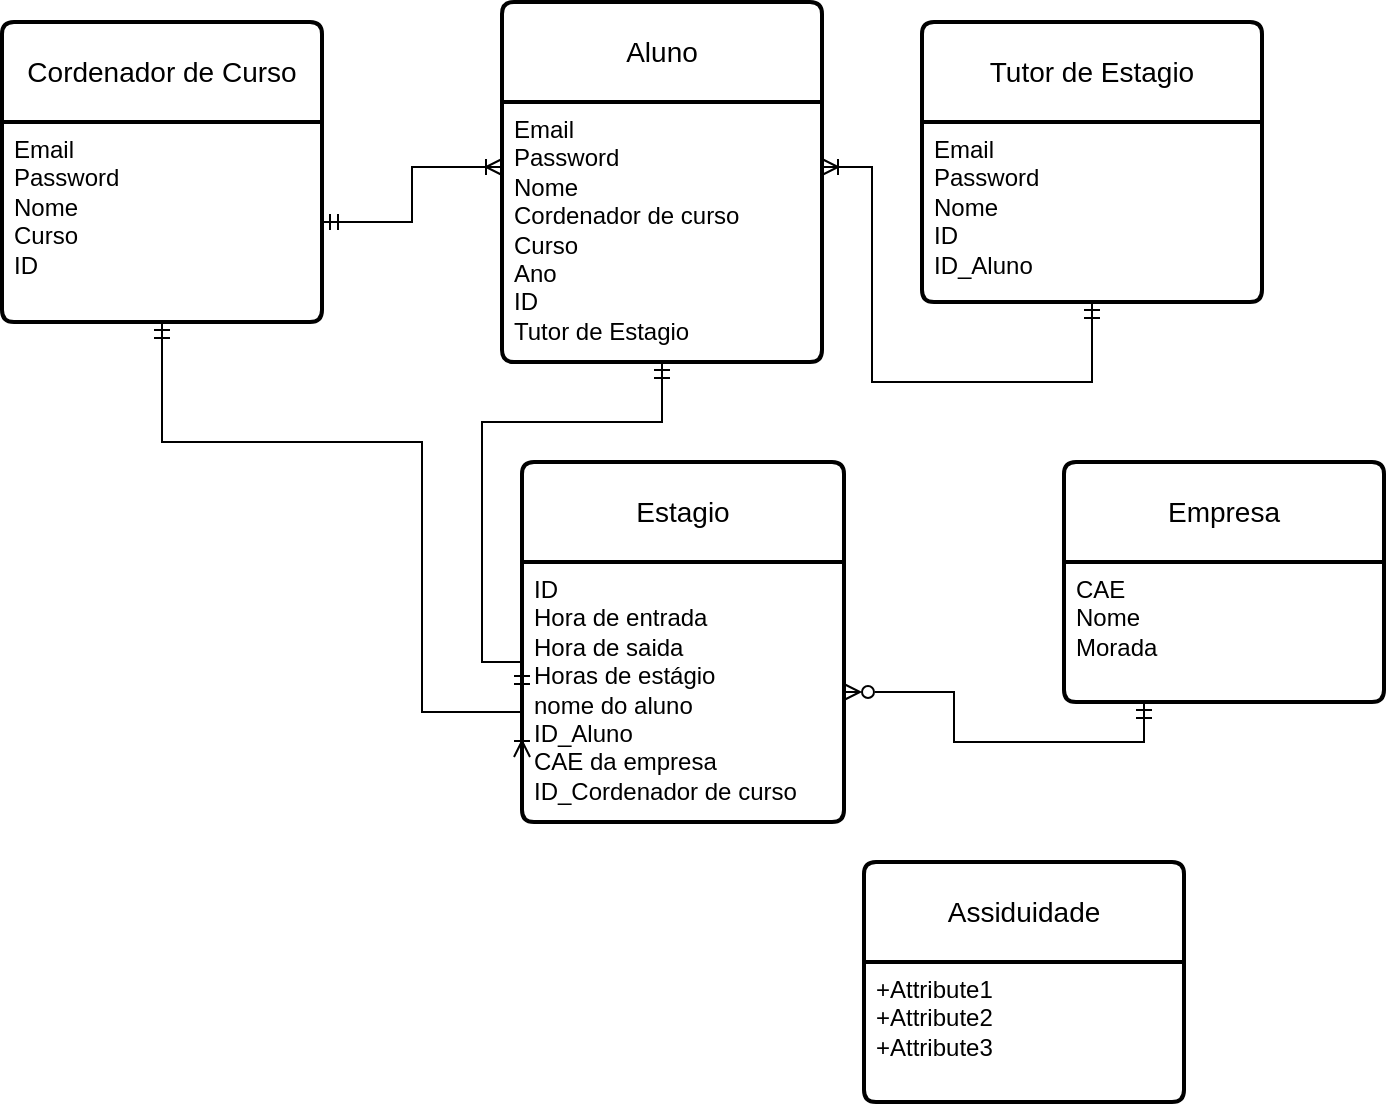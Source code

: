 <mxfile version="21.7.5" type="device">
  <diagram name="Página-1" id="rpqNmyPRvnypmdpf9RWT">
    <mxGraphModel dx="437" dy="527" grid="1" gridSize="10" guides="1" tooltips="1" connect="1" arrows="1" fold="1" page="1" pageScale="1" pageWidth="827" pageHeight="1169" math="0" shadow="0">
      <root>
        <mxCell id="0" />
        <mxCell id="1" parent="0" />
        <mxCell id="aVHOaRRhzYFvku1WxRMA-1" value="Aluno" style="swimlane;childLayout=stackLayout;horizontal=1;startSize=50;horizontalStack=0;rounded=1;fontSize=14;fontStyle=0;strokeWidth=2;resizeParent=0;resizeLast=1;shadow=0;dashed=0;align=center;arcSize=4;whiteSpace=wrap;html=1;" parent="1" vertex="1">
          <mxGeometry x="339" y="130" width="160" height="180" as="geometry" />
        </mxCell>
        <mxCell id="aVHOaRRhzYFvku1WxRMA-2" value="Email&lt;br&gt;Password&lt;br&gt;Nome&lt;br&gt;Cordenador de curso&lt;br&gt;Curso&lt;br&gt;Ano&lt;br&gt;ID&lt;br&gt;Tutor de Estagio" style="align=left;strokeColor=none;fillColor=none;spacingLeft=4;fontSize=12;verticalAlign=top;resizable=0;rotatable=0;part=1;html=1;" parent="aVHOaRRhzYFvku1WxRMA-1" vertex="1">
          <mxGeometry y="50" width="160" height="130" as="geometry" />
        </mxCell>
        <mxCell id="_cklOQgLQtkoXtS7veaS-1" value="Empresa" style="swimlane;childLayout=stackLayout;horizontal=1;startSize=50;horizontalStack=0;rounded=1;fontSize=14;fontStyle=0;strokeWidth=2;resizeParent=0;resizeLast=1;shadow=0;dashed=0;align=center;arcSize=4;whiteSpace=wrap;html=1;" parent="1" vertex="1">
          <mxGeometry x="620" y="360" width="160" height="120" as="geometry" />
        </mxCell>
        <mxCell id="_cklOQgLQtkoXtS7veaS-2" value="CAE&lt;br&gt;Nome&lt;br&gt;Morada" style="align=left;strokeColor=none;fillColor=none;spacingLeft=4;fontSize=12;verticalAlign=top;resizable=0;rotatable=0;part=1;html=1;" parent="_cklOQgLQtkoXtS7veaS-1" vertex="1">
          <mxGeometry y="50" width="160" height="70" as="geometry" />
        </mxCell>
        <mxCell id="_cklOQgLQtkoXtS7veaS-4" value="Estagio" style="swimlane;childLayout=stackLayout;horizontal=1;startSize=50;horizontalStack=0;rounded=1;fontSize=14;fontStyle=0;strokeWidth=2;resizeParent=0;resizeLast=1;shadow=0;dashed=0;align=center;arcSize=4;whiteSpace=wrap;html=1;" parent="1" vertex="1">
          <mxGeometry x="349" y="360" width="161" height="180" as="geometry" />
        </mxCell>
        <mxCell id="_cklOQgLQtkoXtS7veaS-5" value="ID&lt;br&gt;Hora de entrada&lt;br&gt;Hora de saida&lt;br&gt;Horas de estágio&lt;br&gt;nome do aluno&lt;br&gt;ID_Aluno&lt;br&gt;CAE da empresa&lt;br&gt;ID_Cordenador de curso" style="align=left;strokeColor=none;fillColor=none;spacingLeft=4;fontSize=12;verticalAlign=top;resizable=0;rotatable=0;part=1;html=1;" parent="_cklOQgLQtkoXtS7veaS-4" vertex="1">
          <mxGeometry y="50" width="161" height="130" as="geometry" />
        </mxCell>
        <mxCell id="_cklOQgLQtkoXtS7veaS-6" style="edgeStyle=orthogonalEdgeStyle;rounded=0;orthogonalLoop=1;jettySize=auto;html=1;exitX=0.25;exitY=1;exitDx=0;exitDy=0;entryX=1;entryY=0.5;entryDx=0;entryDy=0;endArrow=ERzeroToMany;endFill=0;startArrow=ERmandOne;startFill=0;" parent="1" source="_cklOQgLQtkoXtS7veaS-2" target="_cklOQgLQtkoXtS7veaS-5" edge="1">
          <mxGeometry relative="1" as="geometry" />
        </mxCell>
        <mxCell id="_cklOQgLQtkoXtS7veaS-7" style="edgeStyle=orthogonalEdgeStyle;rounded=0;orthogonalLoop=1;jettySize=auto;html=1;exitX=0.5;exitY=1;exitDx=0;exitDy=0;entryX=0;entryY=0.5;entryDx=0;entryDy=0;endArrow=ERmandOne;endFill=0;startArrow=ERmandOne;startFill=0;" parent="1" source="aVHOaRRhzYFvku1WxRMA-2" target="_cklOQgLQtkoXtS7veaS-5" edge="1">
          <mxGeometry relative="1" as="geometry">
            <Array as="points">
              <mxPoint x="419" y="340" />
              <mxPoint x="329" y="340" />
              <mxPoint x="329" y="460" />
            </Array>
          </mxGeometry>
        </mxCell>
        <mxCell id="_cklOQgLQtkoXtS7veaS-8" value="Cordenador de Curso" style="swimlane;childLayout=stackLayout;horizontal=1;startSize=50;horizontalStack=0;rounded=1;fontSize=14;fontStyle=0;strokeWidth=2;resizeParent=0;resizeLast=1;shadow=0;dashed=0;align=center;arcSize=4;whiteSpace=wrap;html=1;" parent="1" vertex="1">
          <mxGeometry x="89" y="140" width="160" height="150" as="geometry" />
        </mxCell>
        <mxCell id="_cklOQgLQtkoXtS7veaS-9" value="Email&lt;br style=&quot;border-color: var(--border-color);&quot;&gt;Password&lt;br style=&quot;border-color: var(--border-color);&quot;&gt;Nome&lt;br&gt;Curso&lt;br&gt;ID" style="align=left;strokeColor=none;fillColor=none;spacingLeft=4;fontSize=12;verticalAlign=top;resizable=0;rotatable=0;part=1;html=1;" parent="_cklOQgLQtkoXtS7veaS-8" vertex="1">
          <mxGeometry y="50" width="160" height="100" as="geometry" />
        </mxCell>
        <mxCell id="_cklOQgLQtkoXtS7veaS-10" style="edgeStyle=orthogonalEdgeStyle;rounded=0;orthogonalLoop=1;jettySize=auto;html=1;exitX=0.5;exitY=1;exitDx=0;exitDy=0;entryX=0;entryY=0.75;entryDx=0;entryDy=0;endArrow=ERoneToMany;endFill=0;startArrow=ERmandOne;startFill=0;" parent="1" source="_cklOQgLQtkoXtS7veaS-9" target="_cklOQgLQtkoXtS7veaS-5" edge="1">
          <mxGeometry relative="1" as="geometry">
            <Array as="points">
              <mxPoint x="169" y="350" />
              <mxPoint x="299" y="350" />
              <mxPoint x="299" y="485" />
            </Array>
          </mxGeometry>
        </mxCell>
        <mxCell id="_cklOQgLQtkoXtS7veaS-14" value="Tutor de Estagio" style="swimlane;childLayout=stackLayout;horizontal=1;startSize=50;horizontalStack=0;rounded=1;fontSize=14;fontStyle=0;strokeWidth=2;resizeParent=0;resizeLast=1;shadow=0;dashed=0;align=center;arcSize=4;whiteSpace=wrap;html=1;" parent="1" vertex="1">
          <mxGeometry x="549" y="140" width="170" height="140" as="geometry" />
        </mxCell>
        <mxCell id="_cklOQgLQtkoXtS7veaS-15" value="Email&lt;br&gt;Password&lt;br&gt;Nome&lt;br&gt;ID&lt;br&gt;ID_Aluno" style="align=left;strokeColor=none;fillColor=none;spacingLeft=4;fontSize=12;verticalAlign=top;resizable=0;rotatable=0;part=1;html=1;" parent="_cklOQgLQtkoXtS7veaS-14" vertex="1">
          <mxGeometry y="50" width="170" height="90" as="geometry" />
        </mxCell>
        <mxCell id="_cklOQgLQtkoXtS7veaS-17" style="edgeStyle=orthogonalEdgeStyle;rounded=0;orthogonalLoop=1;jettySize=auto;html=1;exitX=1;exitY=0.25;exitDx=0;exitDy=0;entryX=0.5;entryY=1;entryDx=0;entryDy=0;endArrow=ERmandOne;endFill=0;startArrow=ERoneToMany;startFill=0;" parent="1" source="aVHOaRRhzYFvku1WxRMA-2" target="_cklOQgLQtkoXtS7veaS-15" edge="1">
          <mxGeometry relative="1" as="geometry">
            <Array as="points">
              <mxPoint x="524" y="213" />
              <mxPoint x="524" y="320" />
              <mxPoint x="634" y="320" />
            </Array>
          </mxGeometry>
        </mxCell>
        <mxCell id="_cklOQgLQtkoXtS7veaS-18" style="edgeStyle=orthogonalEdgeStyle;rounded=0;orthogonalLoop=1;jettySize=auto;html=1;exitX=0;exitY=0.25;exitDx=0;exitDy=0;entryX=1;entryY=0.5;entryDx=0;entryDy=0;endArrow=ERmandOne;endFill=0;startArrow=ERoneToMany;startFill=0;" parent="1" source="aVHOaRRhzYFvku1WxRMA-2" target="_cklOQgLQtkoXtS7veaS-9" edge="1">
          <mxGeometry relative="1" as="geometry" />
        </mxCell>
        <mxCell id="IGjtz6GNr6yLtXrEqsZo-14" value="Assiduidade" style="swimlane;childLayout=stackLayout;horizontal=1;startSize=50;horizontalStack=0;rounded=1;fontSize=14;fontStyle=0;strokeWidth=2;resizeParent=0;resizeLast=1;shadow=0;dashed=0;align=center;arcSize=4;whiteSpace=wrap;html=1;" vertex="1" parent="1">
          <mxGeometry x="520" y="560" width="160" height="120" as="geometry" />
        </mxCell>
        <mxCell id="IGjtz6GNr6yLtXrEqsZo-15" value="+Attribute1&#xa;+Attribute2&#xa;+Attribute3" style="align=left;strokeColor=none;fillColor=none;spacingLeft=4;fontSize=12;verticalAlign=top;resizable=0;rotatable=0;part=1;html=1;" vertex="1" parent="IGjtz6GNr6yLtXrEqsZo-14">
          <mxGeometry y="50" width="160" height="70" as="geometry" />
        </mxCell>
      </root>
    </mxGraphModel>
  </diagram>
</mxfile>
